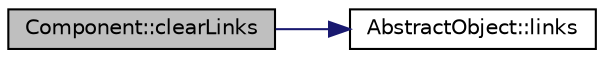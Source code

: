 digraph "Component::clearLinks"
{
  edge [fontname="Helvetica",fontsize="10",labelfontname="Helvetica",labelfontsize="10"];
  node [fontname="Helvetica",fontsize="10",shape=record];
  rankdir="LR";
  Node81 [label="Component::clearLinks",height=0.2,width=0.4,color="black", fillcolor="grey75", style="filled", fontcolor="black"];
  Node81 -> Node82 [color="midnightblue",fontsize="10",style="solid",fontname="Helvetica"];
  Node82 [label="AbstractObject::links",height=0.2,width=0.4,color="black", fillcolor="white", style="filled",URL="$classAbstractObject.html#a274595dc90ceaf2e675623b3d07a912c"];
}
